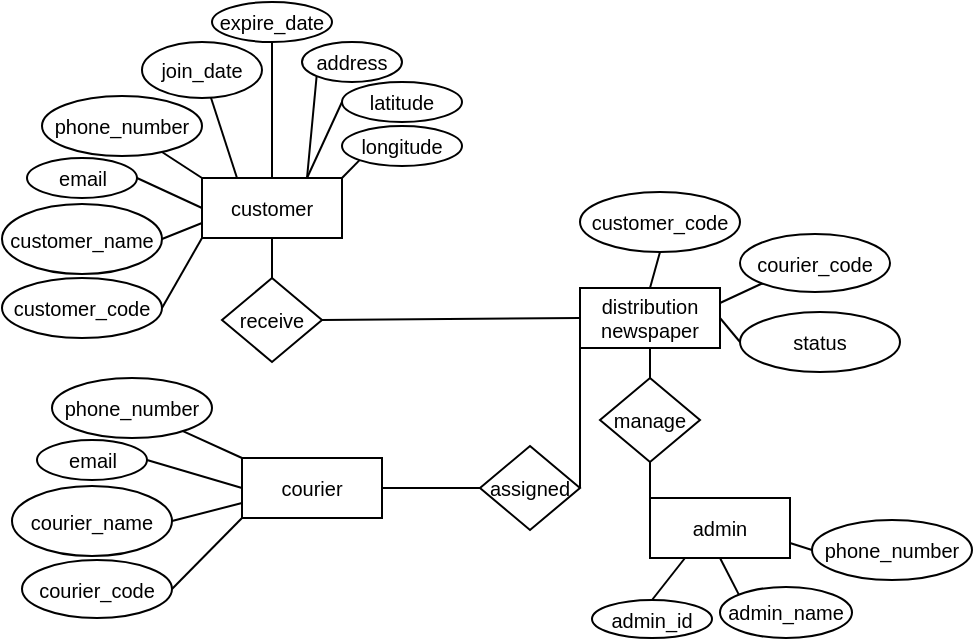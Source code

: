 <mxfile version="21.6.2" type="github">
  <diagram name="Halaman-1" id="nuiSfRS71nD0shJb9EcE">
    <mxGraphModel dx="770" dy="515" grid="1" gridSize="10" guides="1" tooltips="1" connect="1" arrows="1" fold="1" page="1" pageScale="1" pageWidth="827" pageHeight="1169" math="0" shadow="0">
      <root>
        <mxCell id="0" />
        <mxCell id="1" parent="0" />
        <mxCell id="Na1XoPNJRYPSw73fV12i-1" value="email" style="ellipse;whiteSpace=wrap;html=1;fontSize=10;" vertex="1" parent="1">
          <mxGeometry x="52.5" y="118" width="55" height="20" as="geometry" />
        </mxCell>
        <mxCell id="Na1XoPNJRYPSw73fV12i-5" value="courier" style="rounded=0;whiteSpace=wrap;html=1;fontSize=10;" vertex="1" parent="1">
          <mxGeometry x="160" y="268" width="70" height="30" as="geometry" />
        </mxCell>
        <mxCell id="Na1XoPNJRYPSw73fV12i-6" value="customer" style="rounded=0;whiteSpace=wrap;html=1;fontSize=10;" vertex="1" parent="1">
          <mxGeometry x="140" y="128" width="70" height="30" as="geometry" />
        </mxCell>
        <mxCell id="Na1XoPNJRYPSw73fV12i-7" value="customer_code" style="ellipse;whiteSpace=wrap;html=1;fontSize=10;" vertex="1" parent="1">
          <mxGeometry x="40" y="178" width="80" height="30" as="geometry" />
        </mxCell>
        <mxCell id="Na1XoPNJRYPSw73fV12i-8" value="customer_name" style="ellipse;whiteSpace=wrap;html=1;fontSize=10;" vertex="1" parent="1">
          <mxGeometry x="40" y="141" width="80" height="35" as="geometry" />
        </mxCell>
        <mxCell id="Na1XoPNJRYPSw73fV12i-9" value="phone_number" style="ellipse;whiteSpace=wrap;html=1;fontSize=10;" vertex="1" parent="1">
          <mxGeometry x="60" y="87" width="80" height="30" as="geometry" />
        </mxCell>
        <mxCell id="Na1XoPNJRYPSw73fV12i-10" value="join_date" style="ellipse;whiteSpace=wrap;html=1;fontSize=10;" vertex="1" parent="1">
          <mxGeometry x="110" y="60" width="60" height="28" as="geometry" />
        </mxCell>
        <mxCell id="Na1XoPNJRYPSw73fV12i-11" value="expire_date" style="ellipse;whiteSpace=wrap;html=1;fontSize=10;" vertex="1" parent="1">
          <mxGeometry x="145" y="40" width="60" height="20" as="geometry" />
        </mxCell>
        <mxCell id="Na1XoPNJRYPSw73fV12i-12" value="address" style="ellipse;whiteSpace=wrap;html=1;fontSize=10;" vertex="1" parent="1">
          <mxGeometry x="190" y="60" width="50" height="20" as="geometry" />
        </mxCell>
        <mxCell id="Na1XoPNJRYPSw73fV12i-13" value="latitude" style="ellipse;whiteSpace=wrap;html=1;fontSize=10;" vertex="1" parent="1">
          <mxGeometry x="210" y="80" width="60" height="20" as="geometry" />
        </mxCell>
        <mxCell id="Na1XoPNJRYPSw73fV12i-14" value="longitude" style="ellipse;whiteSpace=wrap;html=1;fontSize=10;" vertex="1" parent="1">
          <mxGeometry x="210" y="102" width="60" height="20" as="geometry" />
        </mxCell>
        <mxCell id="Na1XoPNJRYPSw73fV12i-17" value="" style="endArrow=none;html=1;rounded=0;exitX=1;exitY=0.5;exitDx=0;exitDy=0;entryX=0;entryY=1;entryDx=0;entryDy=0;" edge="1" parent="1" source="Na1XoPNJRYPSw73fV12i-7" target="Na1XoPNJRYPSw73fV12i-6">
          <mxGeometry width="50" height="50" relative="1" as="geometry">
            <mxPoint x="250" y="148" as="sourcePoint" />
            <mxPoint x="300" y="98" as="targetPoint" />
          </mxGeometry>
        </mxCell>
        <mxCell id="Na1XoPNJRYPSw73fV12i-19" value="" style="endArrow=none;html=1;rounded=0;exitX=1;exitY=0.5;exitDx=0;exitDy=0;entryX=0;entryY=0.75;entryDx=0;entryDy=0;" edge="1" parent="1" source="Na1XoPNJRYPSw73fV12i-8" target="Na1XoPNJRYPSw73fV12i-6">
          <mxGeometry width="50" height="50" relative="1" as="geometry">
            <mxPoint x="130" y="203" as="sourcePoint" />
            <mxPoint x="150" y="168" as="targetPoint" />
          </mxGeometry>
        </mxCell>
        <mxCell id="Na1XoPNJRYPSw73fV12i-20" value="" style="endArrow=none;html=1;rounded=0;exitX=1;exitY=0.5;exitDx=0;exitDy=0;entryX=0;entryY=0.5;entryDx=0;entryDy=0;" edge="1" parent="1" source="Na1XoPNJRYPSw73fV12i-1" target="Na1XoPNJRYPSw73fV12i-6">
          <mxGeometry width="50" height="50" relative="1" as="geometry">
            <mxPoint x="130" y="169" as="sourcePoint" />
            <mxPoint x="150" y="161" as="targetPoint" />
          </mxGeometry>
        </mxCell>
        <mxCell id="Na1XoPNJRYPSw73fV12i-21" value="" style="endArrow=none;html=1;rounded=0;entryX=0;entryY=0;entryDx=0;entryDy=0;" edge="1" parent="1" source="Na1XoPNJRYPSw73fV12i-9" target="Na1XoPNJRYPSw73fV12i-6">
          <mxGeometry width="50" height="50" relative="1" as="geometry">
            <mxPoint x="117" y="138" as="sourcePoint" />
            <mxPoint x="150" y="153" as="targetPoint" />
          </mxGeometry>
        </mxCell>
        <mxCell id="Na1XoPNJRYPSw73fV12i-22" value="" style="endArrow=none;html=1;rounded=0;entryX=0.25;entryY=0;entryDx=0;entryDy=0;" edge="1" parent="1" source="Na1XoPNJRYPSw73fV12i-10" target="Na1XoPNJRYPSw73fV12i-6">
          <mxGeometry width="50" height="50" relative="1" as="geometry">
            <mxPoint x="130" y="125" as="sourcePoint" />
            <mxPoint x="150" y="138" as="targetPoint" />
          </mxGeometry>
        </mxCell>
        <mxCell id="Na1XoPNJRYPSw73fV12i-23" value="" style="endArrow=none;html=1;rounded=0;entryX=0.5;entryY=0;entryDx=0;entryDy=0;" edge="1" parent="1" source="Na1XoPNJRYPSw73fV12i-11" target="Na1XoPNJRYPSw73fV12i-6">
          <mxGeometry width="50" height="50" relative="1" as="geometry">
            <mxPoint x="154" y="98" as="sourcePoint" />
            <mxPoint x="167" y="138" as="targetPoint" />
          </mxGeometry>
        </mxCell>
        <mxCell id="Na1XoPNJRYPSw73fV12i-24" value="" style="endArrow=none;html=1;rounded=0;entryX=0.75;entryY=0;entryDx=0;entryDy=0;exitX=0;exitY=1;exitDx=0;exitDy=0;" edge="1" parent="1" source="Na1XoPNJRYPSw73fV12i-12" target="Na1XoPNJRYPSw73fV12i-6">
          <mxGeometry width="50" height="50" relative="1" as="geometry">
            <mxPoint x="185" y="70" as="sourcePoint" />
            <mxPoint x="185" y="138" as="targetPoint" />
          </mxGeometry>
        </mxCell>
        <mxCell id="Na1XoPNJRYPSw73fV12i-25" value="" style="endArrow=none;html=1;rounded=0;entryX=0.75;entryY=0;entryDx=0;entryDy=0;exitX=0;exitY=0.5;exitDx=0;exitDy=0;" edge="1" parent="1" source="Na1XoPNJRYPSw73fV12i-13" target="Na1XoPNJRYPSw73fV12i-6">
          <mxGeometry width="50" height="50" relative="1" as="geometry">
            <mxPoint x="207" y="87" as="sourcePoint" />
            <mxPoint x="202" y="138" as="targetPoint" />
          </mxGeometry>
        </mxCell>
        <mxCell id="Na1XoPNJRYPSw73fV12i-26" value="" style="endArrow=none;html=1;rounded=0;entryX=1;entryY=0;entryDx=0;entryDy=0;exitX=0;exitY=1;exitDx=0;exitDy=0;" edge="1" parent="1" source="Na1XoPNJRYPSw73fV12i-14" target="Na1XoPNJRYPSw73fV12i-6">
          <mxGeometry width="50" height="50" relative="1" as="geometry">
            <mxPoint x="220" y="100" as="sourcePoint" />
            <mxPoint x="202" y="138" as="targetPoint" />
          </mxGeometry>
        </mxCell>
        <mxCell id="Na1XoPNJRYPSw73fV12i-27" value="admin" style="rounded=0;whiteSpace=wrap;html=1;fontSize=10;" vertex="1" parent="1">
          <mxGeometry x="364" y="288" width="70" height="30" as="geometry" />
        </mxCell>
        <mxCell id="Na1XoPNJRYPSw73fV12i-29" value="distribution&lt;br&gt;newspaper" style="rounded=0;whiteSpace=wrap;html=1;fontSize=10;" vertex="1" parent="1">
          <mxGeometry x="329" y="183" width="70" height="30" as="geometry" />
        </mxCell>
        <mxCell id="Na1XoPNJRYPSw73fV12i-30" value="email" style="ellipse;whiteSpace=wrap;html=1;fontSize=10;" vertex="1" parent="1">
          <mxGeometry x="57.5" y="259" width="55" height="20" as="geometry" />
        </mxCell>
        <mxCell id="Na1XoPNJRYPSw73fV12i-31" value="courier_code" style="ellipse;whiteSpace=wrap;html=1;fontSize=10;" vertex="1" parent="1">
          <mxGeometry x="50" y="319" width="75" height="29" as="geometry" />
        </mxCell>
        <mxCell id="Na1XoPNJRYPSw73fV12i-32" value="courier_name" style="ellipse;whiteSpace=wrap;html=1;fontSize=10;" vertex="1" parent="1">
          <mxGeometry x="45" y="282" width="80" height="35" as="geometry" />
        </mxCell>
        <mxCell id="Na1XoPNJRYPSw73fV12i-33" value="phone_number" style="ellipse;whiteSpace=wrap;html=1;fontSize=10;" vertex="1" parent="1">
          <mxGeometry x="65" y="228" width="80" height="30" as="geometry" />
        </mxCell>
        <mxCell id="Na1XoPNJRYPSw73fV12i-34" value="" style="endArrow=none;html=1;rounded=0;exitX=1;exitY=0.5;exitDx=0;exitDy=0;entryX=0;entryY=1;entryDx=0;entryDy=0;" edge="1" source="Na1XoPNJRYPSw73fV12i-31" parent="1" target="Na1XoPNJRYPSw73fV12i-5">
          <mxGeometry width="50" height="50" relative="1" as="geometry">
            <mxPoint x="255" y="289" as="sourcePoint" />
            <mxPoint x="145" y="299" as="targetPoint" />
          </mxGeometry>
        </mxCell>
        <mxCell id="Na1XoPNJRYPSw73fV12i-35" value="" style="endArrow=none;html=1;rounded=0;exitX=1;exitY=0.5;exitDx=0;exitDy=0;entryX=0;entryY=0.75;entryDx=0;entryDy=0;" edge="1" source="Na1XoPNJRYPSw73fV12i-32" parent="1" target="Na1XoPNJRYPSw73fV12i-5">
          <mxGeometry width="50" height="50" relative="1" as="geometry">
            <mxPoint x="135" y="344" as="sourcePoint" />
            <mxPoint x="145" y="292" as="targetPoint" />
          </mxGeometry>
        </mxCell>
        <mxCell id="Na1XoPNJRYPSw73fV12i-36" value="" style="endArrow=none;html=1;rounded=0;exitX=1;exitY=0.5;exitDx=0;exitDy=0;entryX=0;entryY=0.5;entryDx=0;entryDy=0;" edge="1" source="Na1XoPNJRYPSw73fV12i-30" parent="1" target="Na1XoPNJRYPSw73fV12i-5">
          <mxGeometry width="50" height="50" relative="1" as="geometry">
            <mxPoint x="135" y="310" as="sourcePoint" />
            <mxPoint x="145" y="284" as="targetPoint" />
          </mxGeometry>
        </mxCell>
        <mxCell id="Na1XoPNJRYPSw73fV12i-37" value="" style="endArrow=none;html=1;rounded=0;entryX=0;entryY=0;entryDx=0;entryDy=0;" edge="1" source="Na1XoPNJRYPSw73fV12i-33" parent="1" target="Na1XoPNJRYPSw73fV12i-5">
          <mxGeometry width="50" height="50" relative="1" as="geometry">
            <mxPoint x="122" y="279" as="sourcePoint" />
            <mxPoint x="145" y="269" as="targetPoint" />
          </mxGeometry>
        </mxCell>
        <mxCell id="Na1XoPNJRYPSw73fV12i-38" value="admin_id" style="ellipse;whiteSpace=wrap;html=1;fontSize=10;" vertex="1" parent="1">
          <mxGeometry x="335" y="339" width="60" height="19" as="geometry" />
        </mxCell>
        <mxCell id="Na1XoPNJRYPSw73fV12i-39" value="admin_name" style="ellipse;whiteSpace=wrap;html=1;fontSize=10;" vertex="1" parent="1">
          <mxGeometry x="399" y="332.5" width="66" height="25.5" as="geometry" />
        </mxCell>
        <mxCell id="Na1XoPNJRYPSw73fV12i-40" value="phone_number" style="ellipse;whiteSpace=wrap;html=1;fontSize=10;" vertex="1" parent="1">
          <mxGeometry x="445" y="299" width="80" height="30" as="geometry" />
        </mxCell>
        <mxCell id="Na1XoPNJRYPSw73fV12i-41" value="" style="endArrow=none;html=1;rounded=0;entryX=0.5;entryY=0;entryDx=0;entryDy=0;exitX=0.25;exitY=1;exitDx=0;exitDy=0;" edge="1" parent="1" source="Na1XoPNJRYPSw73fV12i-27" target="Na1XoPNJRYPSw73fV12i-38">
          <mxGeometry width="50" height="50" relative="1" as="geometry">
            <mxPoint x="325" y="218" as="sourcePoint" />
            <mxPoint x="375" y="168" as="targetPoint" />
          </mxGeometry>
        </mxCell>
        <mxCell id="Na1XoPNJRYPSw73fV12i-42" value="" style="endArrow=none;html=1;rounded=0;entryX=0;entryY=0;entryDx=0;entryDy=0;exitX=0.5;exitY=1;exitDx=0;exitDy=0;" edge="1" parent="1" source="Na1XoPNJRYPSw73fV12i-27" target="Na1XoPNJRYPSw73fV12i-39">
          <mxGeometry width="50" height="50" relative="1" as="geometry">
            <mxPoint x="392" y="328" as="sourcePoint" />
            <mxPoint x="375" y="349" as="targetPoint" />
          </mxGeometry>
        </mxCell>
        <mxCell id="Na1XoPNJRYPSw73fV12i-43" value="" style="endArrow=none;html=1;rounded=0;entryX=0;entryY=0.5;entryDx=0;entryDy=0;exitX=1;exitY=0.75;exitDx=0;exitDy=0;" edge="1" parent="1" source="Na1XoPNJRYPSw73fV12i-27" target="Na1XoPNJRYPSw73fV12i-40">
          <mxGeometry width="50" height="50" relative="1" as="geometry">
            <mxPoint x="409" y="328" as="sourcePoint" />
            <mxPoint x="418" y="346" as="targetPoint" />
          </mxGeometry>
        </mxCell>
        <mxCell id="Na1XoPNJRYPSw73fV12i-44" value="status" style="ellipse;whiteSpace=wrap;html=1;fontSize=10;" vertex="1" parent="1">
          <mxGeometry x="409" y="195" width="80" height="30" as="geometry" />
        </mxCell>
        <mxCell id="Na1XoPNJRYPSw73fV12i-45" value="customer_code" style="ellipse;whiteSpace=wrap;html=1;fontSize=10;" vertex="1" parent="1">
          <mxGeometry x="329" y="135" width="80" height="30" as="geometry" />
        </mxCell>
        <mxCell id="Na1XoPNJRYPSw73fV12i-46" value="courier_code" style="ellipse;whiteSpace=wrap;html=1;fontSize=10;" vertex="1" parent="1">
          <mxGeometry x="409" y="156" width="75" height="29" as="geometry" />
        </mxCell>
        <mxCell id="Na1XoPNJRYPSw73fV12i-48" value="" style="endArrow=none;html=1;rounded=0;entryX=0.5;entryY=1;entryDx=0;entryDy=0;exitX=0.5;exitY=0;exitDx=0;exitDy=0;" edge="1" parent="1" source="Na1XoPNJRYPSw73fV12i-29" target="Na1XoPNJRYPSw73fV12i-45">
          <mxGeometry width="50" height="50" relative="1" as="geometry">
            <mxPoint x="270" y="205" as="sourcePoint" />
            <mxPoint x="320" y="155" as="targetPoint" />
          </mxGeometry>
        </mxCell>
        <mxCell id="Na1XoPNJRYPSw73fV12i-49" value="" style="endArrow=none;html=1;rounded=0;entryX=0;entryY=1;entryDx=0;entryDy=0;exitX=1;exitY=0.25;exitDx=0;exitDy=0;" edge="1" parent="1" source="Na1XoPNJRYPSw73fV12i-29" target="Na1XoPNJRYPSw73fV12i-46">
          <mxGeometry width="50" height="50" relative="1" as="geometry">
            <mxPoint x="410" y="185" as="sourcePoint" />
            <mxPoint x="379" y="175" as="targetPoint" />
          </mxGeometry>
        </mxCell>
        <mxCell id="Na1XoPNJRYPSw73fV12i-50" value="" style="endArrow=none;html=1;rounded=0;entryX=0;entryY=0.5;entryDx=0;entryDy=0;exitX=1;exitY=0.5;exitDx=0;exitDy=0;" edge="1" parent="1" source="Na1XoPNJRYPSw73fV12i-29" target="Na1XoPNJRYPSw73fV12i-44">
          <mxGeometry width="50" height="50" relative="1" as="geometry">
            <mxPoint x="409" y="201" as="sourcePoint" />
            <mxPoint x="430" y="191" as="targetPoint" />
          </mxGeometry>
        </mxCell>
        <mxCell id="Na1XoPNJRYPSw73fV12i-51" value="receive" style="rhombus;whiteSpace=wrap;html=1;fontSize=10;" vertex="1" parent="1">
          <mxGeometry x="150" y="178" width="50" height="42" as="geometry" />
        </mxCell>
        <mxCell id="Na1XoPNJRYPSw73fV12i-56" value="" style="endArrow=none;html=1;rounded=0;entryX=0.5;entryY=1;entryDx=0;entryDy=0;exitX=0.5;exitY=0;exitDx=0;exitDy=0;" edge="1" parent="1" source="Na1XoPNJRYPSw73fV12i-51" target="Na1XoPNJRYPSw73fV12i-6">
          <mxGeometry width="50" height="50" relative="1" as="geometry">
            <mxPoint x="270" y="198" as="sourcePoint" />
            <mxPoint x="320" y="148" as="targetPoint" />
          </mxGeometry>
        </mxCell>
        <mxCell id="Na1XoPNJRYPSw73fV12i-57" value="" style="endArrow=none;html=1;rounded=0;exitX=1;exitY=0.5;exitDx=0;exitDy=0;entryX=0;entryY=0.5;entryDx=0;entryDy=0;" edge="1" parent="1" source="Na1XoPNJRYPSw73fV12i-51" target="Na1XoPNJRYPSw73fV12i-29">
          <mxGeometry width="50" height="50" relative="1" as="geometry">
            <mxPoint x="270" y="198" as="sourcePoint" />
            <mxPoint x="320" y="148" as="targetPoint" />
          </mxGeometry>
        </mxCell>
        <mxCell id="Na1XoPNJRYPSw73fV12i-58" value="assigned" style="rhombus;whiteSpace=wrap;html=1;fontSize=10;" vertex="1" parent="1">
          <mxGeometry x="279" y="262" width="50" height="42" as="geometry" />
        </mxCell>
        <mxCell id="Na1XoPNJRYPSw73fV12i-59" value="" style="endArrow=none;html=1;rounded=0;exitX=1;exitY=0.5;exitDx=0;exitDy=0;entryX=0;entryY=0.5;entryDx=0;entryDy=0;" edge="1" parent="1" source="Na1XoPNJRYPSw73fV12i-5" target="Na1XoPNJRYPSw73fV12i-58">
          <mxGeometry width="50" height="50" relative="1" as="geometry">
            <mxPoint x="210" y="209" as="sourcePoint" />
            <mxPoint x="339" y="208" as="targetPoint" />
          </mxGeometry>
        </mxCell>
        <mxCell id="Na1XoPNJRYPSw73fV12i-60" value="manage" style="rhombus;whiteSpace=wrap;html=1;fontSize=10;" vertex="1" parent="1">
          <mxGeometry x="339" y="228" width="50" height="42" as="geometry" />
        </mxCell>
        <mxCell id="Na1XoPNJRYPSw73fV12i-61" value="" style="endArrow=none;html=1;rounded=0;entryX=0.5;entryY=1;entryDx=0;entryDy=0;exitX=0;exitY=0;exitDx=0;exitDy=0;" edge="1" parent="1" source="Na1XoPNJRYPSw73fV12i-27" target="Na1XoPNJRYPSw73fV12i-60">
          <mxGeometry width="50" height="50" relative="1" as="geometry">
            <mxPoint x="387" y="328" as="sourcePoint" />
            <mxPoint x="370" y="349" as="targetPoint" />
          </mxGeometry>
        </mxCell>
        <mxCell id="Na1XoPNJRYPSw73fV12i-62" value="" style="endArrow=none;html=1;rounded=0;entryX=0.5;entryY=1;entryDx=0;entryDy=0;exitX=0.5;exitY=0;exitDx=0;exitDy=0;" edge="1" parent="1" source="Na1XoPNJRYPSw73fV12i-60" target="Na1XoPNJRYPSw73fV12i-29">
          <mxGeometry width="50" height="50" relative="1" as="geometry">
            <mxPoint x="374" y="298" as="sourcePoint" />
            <mxPoint x="374" y="280" as="targetPoint" />
          </mxGeometry>
        </mxCell>
        <mxCell id="Na1XoPNJRYPSw73fV12i-64" value="" style="endArrow=none;html=1;rounded=0;entryX=0;entryY=1;entryDx=0;entryDy=0;exitX=1;exitY=0.5;exitDx=0;exitDy=0;" edge="1" parent="1" source="Na1XoPNJRYPSw73fV12i-58" target="Na1XoPNJRYPSw73fV12i-29">
          <mxGeometry width="50" height="50" relative="1" as="geometry">
            <mxPoint x="374" y="298" as="sourcePoint" />
            <mxPoint x="374" y="280" as="targetPoint" />
          </mxGeometry>
        </mxCell>
      </root>
    </mxGraphModel>
  </diagram>
</mxfile>
